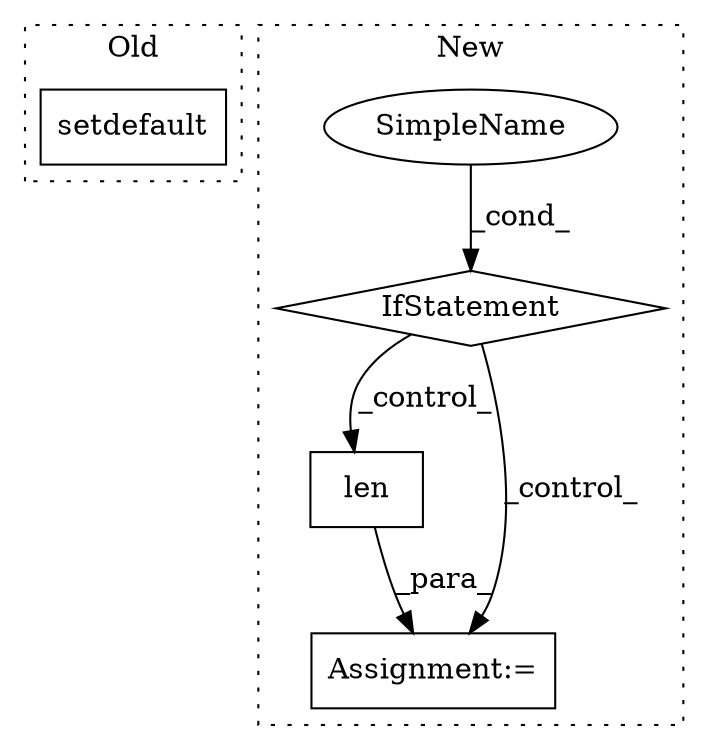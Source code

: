 digraph G {
subgraph cluster0 {
1 [label="setdefault" a="32" s="2110,2140" l="11,1" shape="box"];
label = "Old";
style="dotted";
}
subgraph cluster1 {
2 [label="len" a="32" s="2263,2277" l="4,1" shape="box"];
3 [label="IfStatement" a="25" s="2128,2157" l="10,2" shape="diamond"];
4 [label="SimpleName" a="42" s="" l="" shape="ellipse"];
5 [label="Assignment:=" a="7" s="2262" l="1" shape="box"];
label = "New";
style="dotted";
}
2 -> 5 [label="_para_"];
3 -> 2 [label="_control_"];
3 -> 5 [label="_control_"];
4 -> 3 [label="_cond_"];
}